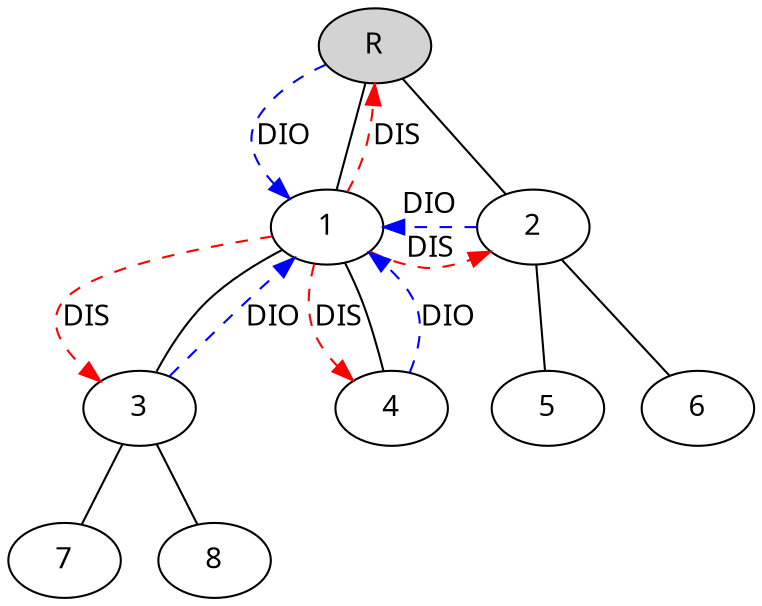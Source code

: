 digraph RPL {
    bgcolor = "transparent"
    edge [ fontname = "JetBrainsMono Nerd Font", arrowhead="none"];
    node [ fontname = "JetBrainsMono Nerd Font" ];
 
    l1  [ label = "R", style=filled, fillcolor=lightgray ];
    
    l21 [ label = "1" ];
    l22 [ label = "2" ];
    
    l31 [ label = "3" ];
    l32 [ label = "4" ];
    l33 [ label = "5" ];
    l34 [ label = "6" ];
    
    l41 [ label = "7" ];
    l42 [ label = "8" ];

    l21 -> l1  [ arrowhead="normal", label="DIS", color="red", style=dashed ];
    l21 -> l22 [ arrowhead="normal", label="DIS", color="red", style=dashed ];
    l21 -> l31 [ arrowhead="normal", label="DIS", color="red", style=dashed ];
    l21 -> l32 [ arrowhead="normal", label="DIS", color="red", style=dashed ];
    
    l1 -> l21  [ arrowhead="normal", label="DIO", color="blue", style=dashed ];
    l22 -> l21 [ arrowhead="normal", label="DIO", color="blue", style=dashed ];
    l31 -> l21 [ arrowhead="normal", label="DIO", color="blue", style=dashed ];
    l32 -> l21 [ arrowhead="normal", label="DIO", color="blue", style=dashed ];
    
    l1  -> { l21 l22 };
    l21 -> { l31 l32 };
    l22 -> { l33 l34 };
    l31 -> { l41 l42 };
    
    { rank=same; l21; l22 }
    { rank=same; l31; l32; l33; l34 }
    { rank=same; l41; l42 }
}

